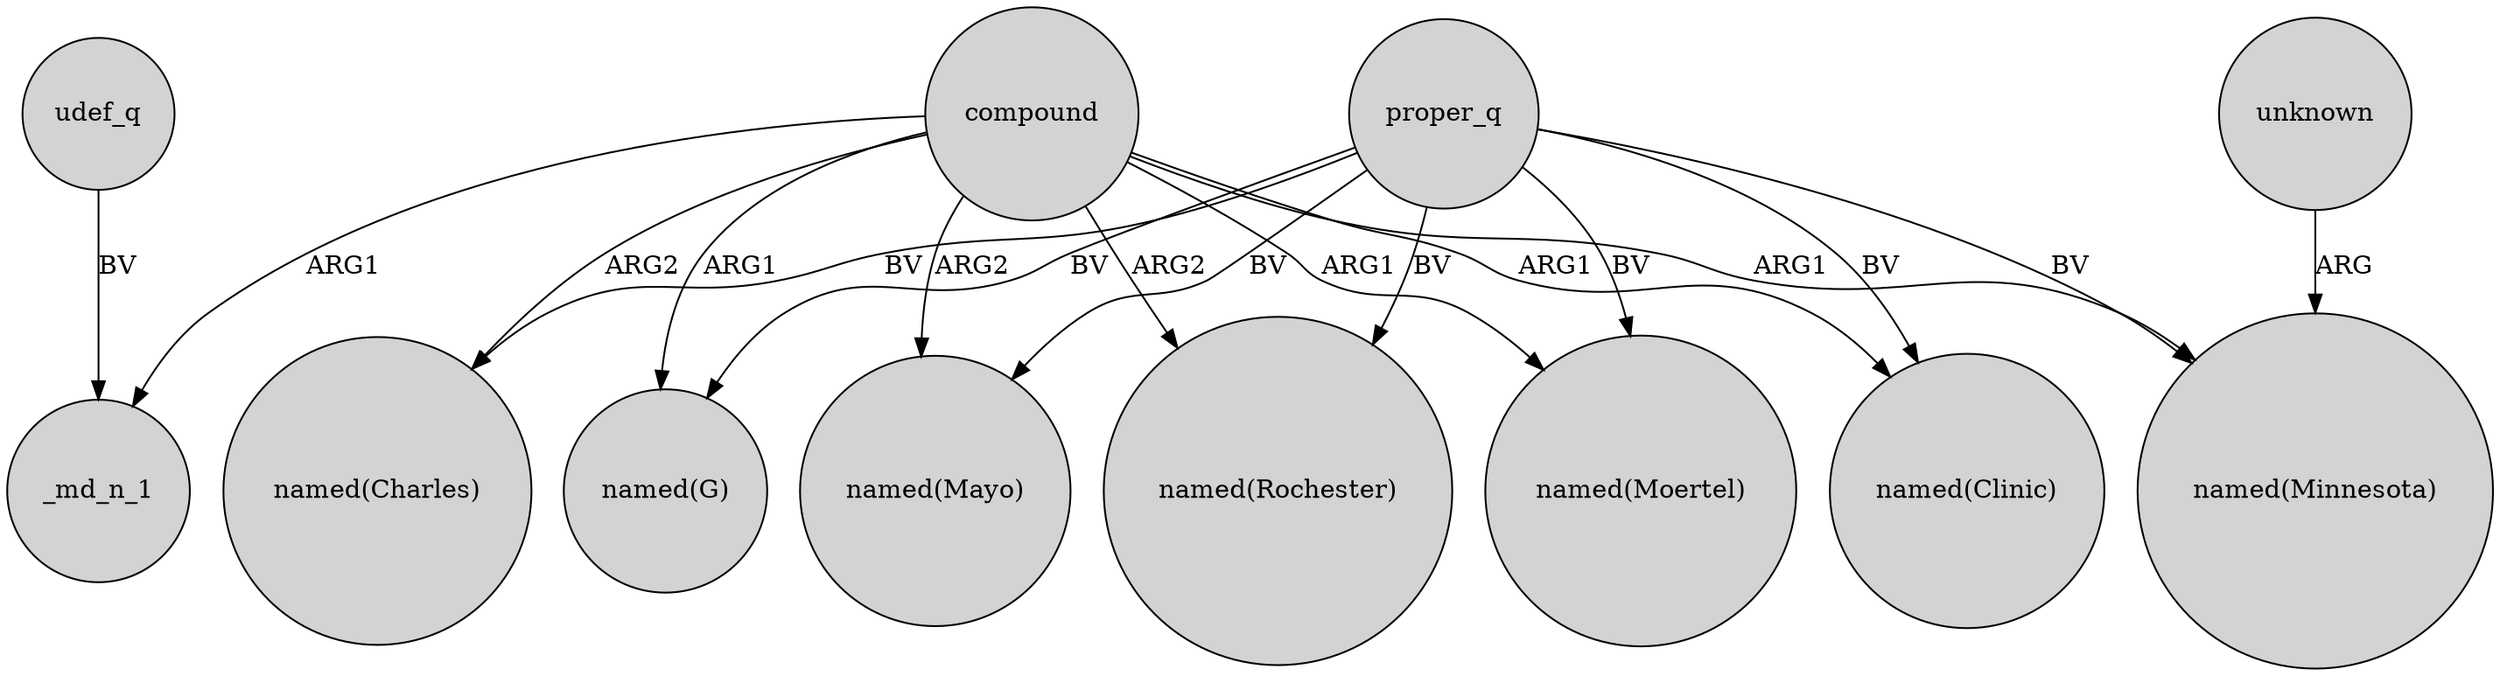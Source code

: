 digraph {
	node [shape=circle style=filled]
	proper_q -> "named(G)" [label=BV]
	compound -> _md_n_1 [label=ARG1]
	proper_q -> "named(Rochester)" [label=BV]
	udef_q -> _md_n_1 [label=BV]
	proper_q -> "named(Mayo)" [label=BV]
	unknown -> "named(Minnesota)" [label=ARG]
	compound -> "named(Minnesota)" [label=ARG1]
	compound -> "named(Mayo)" [label=ARG2]
	compound -> "named(Charles)" [label=ARG2]
	compound -> "named(G)" [label=ARG1]
	compound -> "named(Clinic)" [label=ARG1]
	proper_q -> "named(Minnesota)" [label=BV]
	proper_q -> "named(Clinic)" [label=BV]
	proper_q -> "named(Moertel)" [label=BV]
	compound -> "named(Moertel)" [label=ARG1]
	compound -> "named(Rochester)" [label=ARG2]
	proper_q -> "named(Charles)" [label=BV]
}

